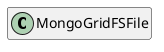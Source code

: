 @startuml
set namespaceSeparator \\
hide members
hide << alias >> circle

class MongoGridFSFile
@enduml
